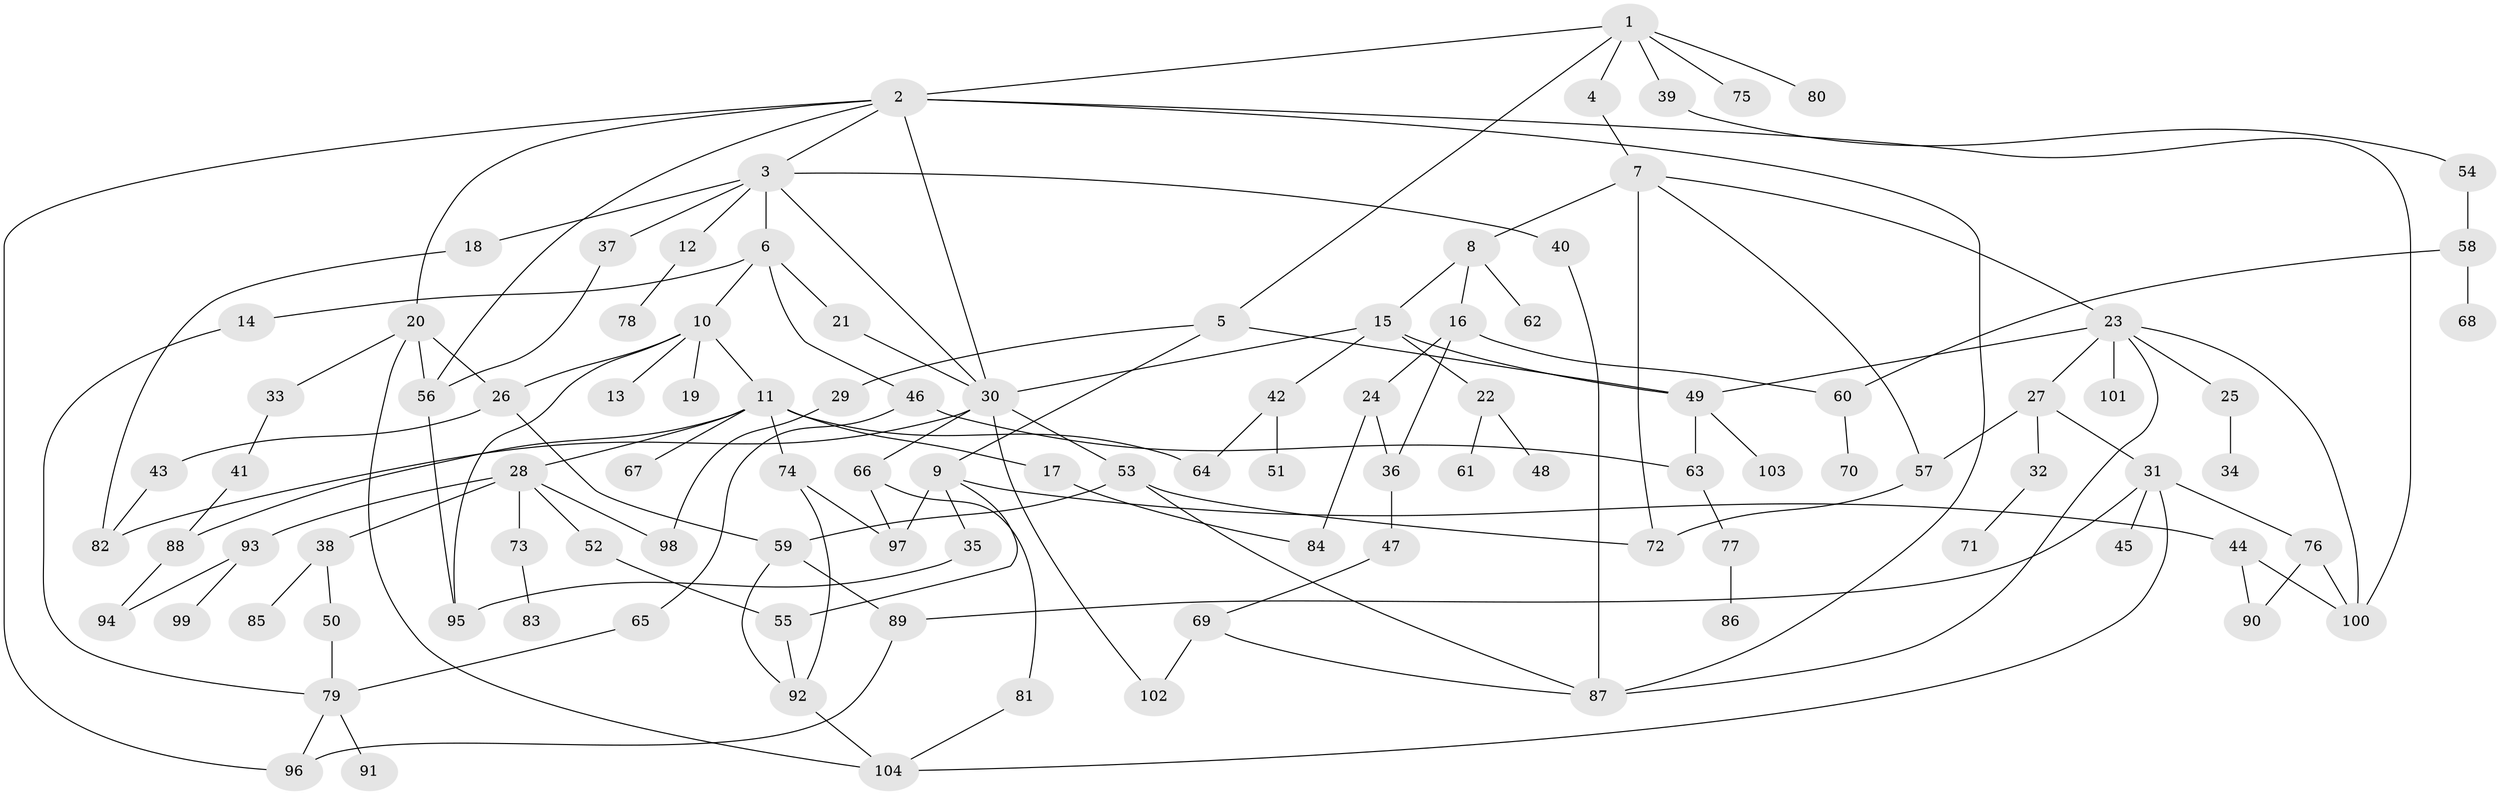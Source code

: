// Generated by graph-tools (version 1.1) at 2025/13/03/09/25 04:13:25]
// undirected, 104 vertices, 149 edges
graph export_dot {
graph [start="1"]
  node [color=gray90,style=filled];
  1;
  2;
  3;
  4;
  5;
  6;
  7;
  8;
  9;
  10;
  11;
  12;
  13;
  14;
  15;
  16;
  17;
  18;
  19;
  20;
  21;
  22;
  23;
  24;
  25;
  26;
  27;
  28;
  29;
  30;
  31;
  32;
  33;
  34;
  35;
  36;
  37;
  38;
  39;
  40;
  41;
  42;
  43;
  44;
  45;
  46;
  47;
  48;
  49;
  50;
  51;
  52;
  53;
  54;
  55;
  56;
  57;
  58;
  59;
  60;
  61;
  62;
  63;
  64;
  65;
  66;
  67;
  68;
  69;
  70;
  71;
  72;
  73;
  74;
  75;
  76;
  77;
  78;
  79;
  80;
  81;
  82;
  83;
  84;
  85;
  86;
  87;
  88;
  89;
  90;
  91;
  92;
  93;
  94;
  95;
  96;
  97;
  98;
  99;
  100;
  101;
  102;
  103;
  104;
  1 -- 2;
  1 -- 4;
  1 -- 5;
  1 -- 39;
  1 -- 75;
  1 -- 80;
  2 -- 3;
  2 -- 20;
  2 -- 56;
  2 -- 96;
  2 -- 30;
  2 -- 100;
  2 -- 87;
  3 -- 6;
  3 -- 12;
  3 -- 18;
  3 -- 37;
  3 -- 40;
  3 -- 30;
  4 -- 7;
  5 -- 9;
  5 -- 29;
  5 -- 49;
  6 -- 10;
  6 -- 14;
  6 -- 21;
  6 -- 46;
  7 -- 8;
  7 -- 23;
  7 -- 57;
  7 -- 72;
  8 -- 15;
  8 -- 16;
  8 -- 62;
  9 -- 35;
  9 -- 44;
  9 -- 55;
  9 -- 97;
  10 -- 11;
  10 -- 13;
  10 -- 19;
  10 -- 26;
  10 -- 95;
  11 -- 17;
  11 -- 28;
  11 -- 67;
  11 -- 74;
  11 -- 88;
  11 -- 64;
  12 -- 78;
  14 -- 79;
  15 -- 22;
  15 -- 30;
  15 -- 42;
  15 -- 49;
  16 -- 24;
  16 -- 36;
  16 -- 60;
  17 -- 84;
  18 -- 82;
  20 -- 33;
  20 -- 56;
  20 -- 104;
  20 -- 26;
  21 -- 30;
  22 -- 48;
  22 -- 61;
  23 -- 25;
  23 -- 27;
  23 -- 100;
  23 -- 101;
  23 -- 87;
  23 -- 49;
  24 -- 36;
  24 -- 84;
  25 -- 34;
  26 -- 43;
  26 -- 59;
  27 -- 31;
  27 -- 32;
  27 -- 57;
  28 -- 38;
  28 -- 52;
  28 -- 73;
  28 -- 93;
  28 -- 98;
  29 -- 98;
  30 -- 53;
  30 -- 66;
  30 -- 102;
  30 -- 82;
  31 -- 45;
  31 -- 76;
  31 -- 89;
  31 -- 104;
  32 -- 71;
  33 -- 41;
  35 -- 95;
  36 -- 47;
  37 -- 56;
  38 -- 50;
  38 -- 85;
  39 -- 54;
  40 -- 87;
  41 -- 88;
  42 -- 51;
  42 -- 64;
  43 -- 82;
  44 -- 90;
  44 -- 100;
  46 -- 65;
  46 -- 63;
  47 -- 69;
  49 -- 63;
  49 -- 103;
  50 -- 79;
  52 -- 55;
  53 -- 72;
  53 -- 87;
  53 -- 59;
  54 -- 58;
  55 -- 92;
  56 -- 95;
  57 -- 72;
  58 -- 68;
  58 -- 60;
  59 -- 92;
  59 -- 89;
  60 -- 70;
  63 -- 77;
  65 -- 79;
  66 -- 81;
  66 -- 97;
  69 -- 102;
  69 -- 87;
  73 -- 83;
  74 -- 97;
  74 -- 92;
  76 -- 100;
  76 -- 90;
  77 -- 86;
  79 -- 91;
  79 -- 96;
  81 -- 104;
  88 -- 94;
  89 -- 96;
  92 -- 104;
  93 -- 94;
  93 -- 99;
}
